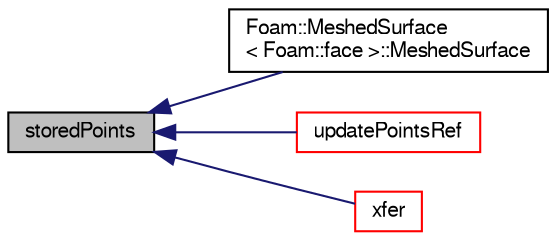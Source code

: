 digraph "storedPoints"
{
  bgcolor="transparent";
  edge [fontname="FreeSans",fontsize="10",labelfontname="FreeSans",labelfontsize="10"];
  node [fontname="FreeSans",fontsize="10",shape=record];
  rankdir="LR";
  Node390 [label="storedPoints",height=0.2,width=0.4,color="black", fillcolor="grey75", style="filled", fontcolor="black"];
  Node390 -> Node391 [dir="back",color="midnightblue",fontsize="10",style="solid",fontname="FreeSans"];
  Node391 [label="Foam::MeshedSurface\l\< Foam::face \>::MeshedSurface",height=0.2,width=0.4,color="black",URL="$a29566.html#a2b2295e07e7f52c2ad9aba66286932f7",tooltip="Construct from database. "];
  Node390 -> Node392 [dir="back",color="midnightblue",fontsize="10",style="solid",fontname="FreeSans"];
  Node392 [label="updatePointsRef",height=0.2,width=0.4,color="red",URL="$a29702.html#a04625629155b5d11981c378c6f954592",tooltip="Update references to storedPoints. "];
  Node390 -> Node400 [dir="back",color="midnightblue",fontsize="10",style="solid",fontname="FreeSans"];
  Node400 [label="xfer",height=0.2,width=0.4,color="red",URL="$a29702.html#a9f0696ea74b1f18dc449ad5491db7990",tooltip="Transfer contents to the Xfer container as a MeshedSurface. "];
}
